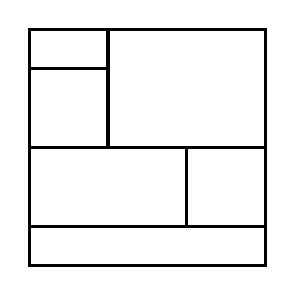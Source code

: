 \begin{tikzpicture}[very thick, scale=.5]
    \draw (0,5) rectangle (2,6);
    \draw (0,3) rectangle (2,5);
    \draw (2,3) rectangle (6,6);
    \draw (0,1) rectangle (4,3);
    \draw (4,1) rectangle (6,3);
    \draw (0,0) rectangle (6,1);
\end{tikzpicture}

